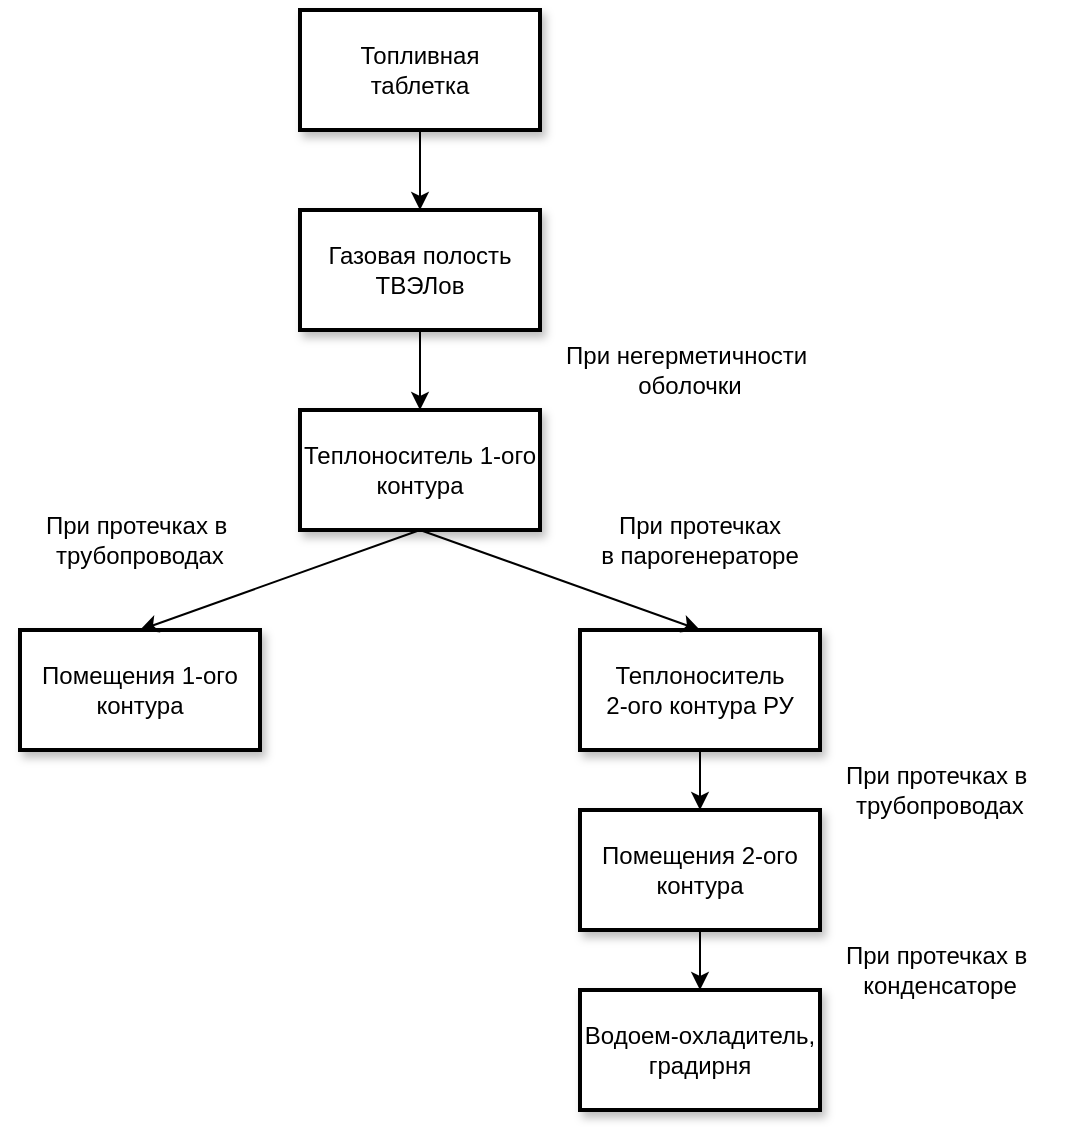 <mxfile version="12.1.0" type="device" pages="1"><diagram id="dphPcDdeDGlnoH0JctVU" name="Page-1"><mxGraphModel dx="1092" dy="745" grid="1" gridSize="10" guides="1" tooltips="1" connect="1" arrows="1" fold="1" page="1" pageScale="1" pageWidth="827" pageHeight="1169" math="0" shadow="0"><root><mxCell id="0"/><mxCell id="1" parent="0"/><mxCell id="8ANfHZKFz6FAaOoDz5nz-1" value="" style="edgeStyle=orthogonalEdgeStyle;rounded=0;orthogonalLoop=1;jettySize=auto;html=1;" edge="1" parent="1" source="Ruhdn-J0lngnXzC8ofze-1" target="lMNTCsxSI8oTjgR_3kQ4-7"><mxGeometry relative="1" as="geometry"/></mxCell><mxCell id="Ruhdn-J0lngnXzC8ofze-1" value="Топливная &lt;br&gt;таблетка" style="rounded=0;whiteSpace=wrap;html=1;glass=0;strokeWidth=2;shadow=1;" parent="1" vertex="1"><mxGeometry x="380" y="30" width="120" height="60" as="geometry"/></mxCell><mxCell id="8ANfHZKFz6FAaOoDz5nz-3" value="" style="edgeStyle=orthogonalEdgeStyle;rounded=0;orthogonalLoop=1;jettySize=auto;html=1;" edge="1" parent="1" source="lMNTCsxSI8oTjgR_3kQ4-7" target="lMNTCsxSI8oTjgR_3kQ4-10"><mxGeometry relative="1" as="geometry"/></mxCell><mxCell id="lMNTCsxSI8oTjgR_3kQ4-7" value="Газовая полость&lt;br&gt;ТВЭЛов" style="rounded=0;whiteSpace=wrap;html=1;strokeWidth=2;shadow=1;" parent="1" vertex="1"><mxGeometry x="380" y="130" width="120" height="60" as="geometry"/></mxCell><mxCell id="lMNTCsxSI8oTjgR_3kQ4-10" value="Теплоноситель 1-ого контура" style="rounded=0;whiteSpace=wrap;html=1;strokeWidth=2;shadow=1;" parent="1" vertex="1"><mxGeometry x="380" y="230" width="120" height="60" as="geometry"/></mxCell><mxCell id="lMNTCsxSI8oTjgR_3kQ4-19" value="Помещения 1-ого контура" style="rounded=0;whiteSpace=wrap;html=1;strokeWidth=2;shadow=1;" parent="1" vertex="1"><mxGeometry x="240" y="340" width="120" height="60" as="geometry"/></mxCell><mxCell id="8ANfHZKFz6FAaOoDz5nz-4" value="" style="edgeStyle=orthogonalEdgeStyle;rounded=0;orthogonalLoop=1;jettySize=auto;html=1;" edge="1" parent="1" source="lMNTCsxSI8oTjgR_3kQ4-25" target="lMNTCsxSI8oTjgR_3kQ4-36"><mxGeometry relative="1" as="geometry"/></mxCell><mxCell id="lMNTCsxSI8oTjgR_3kQ4-25" value="Теплоноситель&lt;br&gt;2-ого контура РУ" style="rounded=0;whiteSpace=wrap;html=1;strokeWidth=2;shadow=1;" parent="1" vertex="1"><mxGeometry x="520" y="340" width="120" height="60" as="geometry"/></mxCell><mxCell id="lMNTCsxSI8oTjgR_3kQ4-31" value="Водоем-охладитель, градирня" style="rounded=0;whiteSpace=wrap;html=1;strokeWidth=2;shadow=1;" parent="1" vertex="1"><mxGeometry x="520" y="520" width="120" height="60" as="geometry"/></mxCell><mxCell id="8ANfHZKFz6FAaOoDz5nz-5" value="" style="edgeStyle=orthogonalEdgeStyle;rounded=0;orthogonalLoop=1;jettySize=auto;html=1;" edge="1" parent="1" source="lMNTCsxSI8oTjgR_3kQ4-36" target="lMNTCsxSI8oTjgR_3kQ4-31"><mxGeometry relative="1" as="geometry"/></mxCell><mxCell id="lMNTCsxSI8oTjgR_3kQ4-36" value="Помещения 2-ого контура" style="rounded=0;whiteSpace=wrap;html=1;strokeWidth=2;shadow=1;" parent="1" vertex="1"><mxGeometry x="520" y="430" width="120" height="60" as="geometry"/></mxCell><mxCell id="8ANfHZKFz6FAaOoDz5nz-7" value="" style="endArrow=classic;html=1;entryX=0.5;entryY=0;entryDx=0;entryDy=0;exitX=0.5;exitY=1;exitDx=0;exitDy=0;" edge="1" parent="1" source="lMNTCsxSI8oTjgR_3kQ4-10" target="lMNTCsxSI8oTjgR_3kQ4-19"><mxGeometry width="50" height="50" relative="1" as="geometry"><mxPoint x="390" y="360" as="sourcePoint"/><mxPoint x="440" y="310" as="targetPoint"/></mxGeometry></mxCell><mxCell id="8ANfHZKFz6FAaOoDz5nz-8" value="" style="endArrow=classic;html=1;entryX=0.5;entryY=0;entryDx=0;entryDy=0;exitX=0.5;exitY=1;exitDx=0;exitDy=0;" edge="1" parent="1" source="lMNTCsxSI8oTjgR_3kQ4-10" target="lMNTCsxSI8oTjgR_3kQ4-25"><mxGeometry width="50" height="50" relative="1" as="geometry"><mxPoint x="460" y="310" as="sourcePoint"/><mxPoint x="510" y="380" as="targetPoint"/></mxGeometry></mxCell><mxCell id="8ANfHZKFz6FAaOoDz5nz-10" value="&lt;div&gt;&lt;span style=&quot;white-space: nowrap&quot;&gt;При&amp;nbsp;&lt;/span&gt;&lt;span style=&quot;white-space: nowrap&quot;&gt;негерметичности&amp;nbsp;&lt;/span&gt;&lt;/div&gt;&lt;div&gt;&lt;span style=&quot;white-space: nowrap&quot;&gt;оболочки&lt;/span&gt;&lt;/div&gt;" style="text;html=1;strokeColor=none;fillColor=none;align=center;verticalAlign=middle;whiteSpace=wrap;rounded=0;" vertex="1" parent="1"><mxGeometry x="480" y="195" width="190" height="30" as="geometry"/></mxCell><mxCell id="8ANfHZKFz6FAaOoDz5nz-12" value="&lt;span style=&quot;text-align: left ; white-space: nowrap&quot;&gt;При&amp;nbsp;&lt;/span&gt;&lt;span style=&quot;text-align: left ; white-space: nowrap&quot;&gt;протечках&lt;/span&gt;&lt;br style=&quot;text-align: left ; white-space: nowrap&quot;&gt;&lt;span style=&quot;text-align: left ; white-space: nowrap&quot;&gt;в парогенераторе&lt;/span&gt;" style="text;html=1;strokeColor=none;fillColor=none;align=center;verticalAlign=middle;whiteSpace=wrap;rounded=0;" vertex="1" parent="1"><mxGeometry x="520" y="270" width="120" height="50" as="geometry"/></mxCell><mxCell id="8ANfHZKFz6FAaOoDz5nz-13" value="&lt;span style=&quot;text-align: left ; white-space: nowrap&quot;&gt;При&amp;nbsp;&lt;/span&gt;&lt;span style=&quot;text-align: left ; white-space: nowrap&quot;&gt;протечках в&amp;nbsp;&lt;/span&gt;&lt;br style=&quot;text-align: left ; white-space: nowrap&quot;&gt;&lt;span style=&quot;text-align: left ; white-space: nowrap&quot;&gt;трубопроводах&lt;/span&gt;" style="text;html=1;strokeColor=none;fillColor=none;align=center;verticalAlign=middle;whiteSpace=wrap;rounded=0;" vertex="1" parent="1"><mxGeometry x="230" y="275" width="140" height="40" as="geometry"/></mxCell><mxCell id="8ANfHZKFz6FAaOoDz5nz-14" value="&lt;span style=&quot;text-align: left ; white-space: nowrap&quot;&gt;При&amp;nbsp;&lt;/span&gt;&lt;span style=&quot;text-align: left ; white-space: nowrap&quot;&gt;протечках в&amp;nbsp;&lt;/span&gt;&lt;br style=&quot;text-align: left ; white-space: nowrap&quot;&gt;&lt;span style=&quot;text-align: left ; white-space: nowrap&quot;&gt;трубопроводах&lt;/span&gt;" style="text;html=1;strokeColor=none;fillColor=none;align=center;verticalAlign=middle;whiteSpace=wrap;rounded=0;" vertex="1" parent="1"><mxGeometry x="630" y="400" width="140" height="40" as="geometry"/></mxCell><mxCell id="8ANfHZKFz6FAaOoDz5nz-15" value="&lt;span style=&quot;white-space: nowrap&quot;&gt;При&amp;nbsp;&lt;/span&gt;&lt;span style=&quot;white-space: nowrap&quot;&gt;протечках в&amp;nbsp;&lt;/span&gt;&lt;br style=&quot;white-space: nowrap&quot;&gt;&lt;div&gt;&lt;span style=&quot;white-space: nowrap&quot;&gt;конденсаторе&lt;/span&gt;&lt;/div&gt;" style="text;html=1;strokeColor=none;fillColor=none;align=center;verticalAlign=middle;whiteSpace=wrap;rounded=0;" vertex="1" parent="1"><mxGeometry x="630" y="490" width="140" height="40" as="geometry"/></mxCell></root></mxGraphModel></diagram></mxfile>